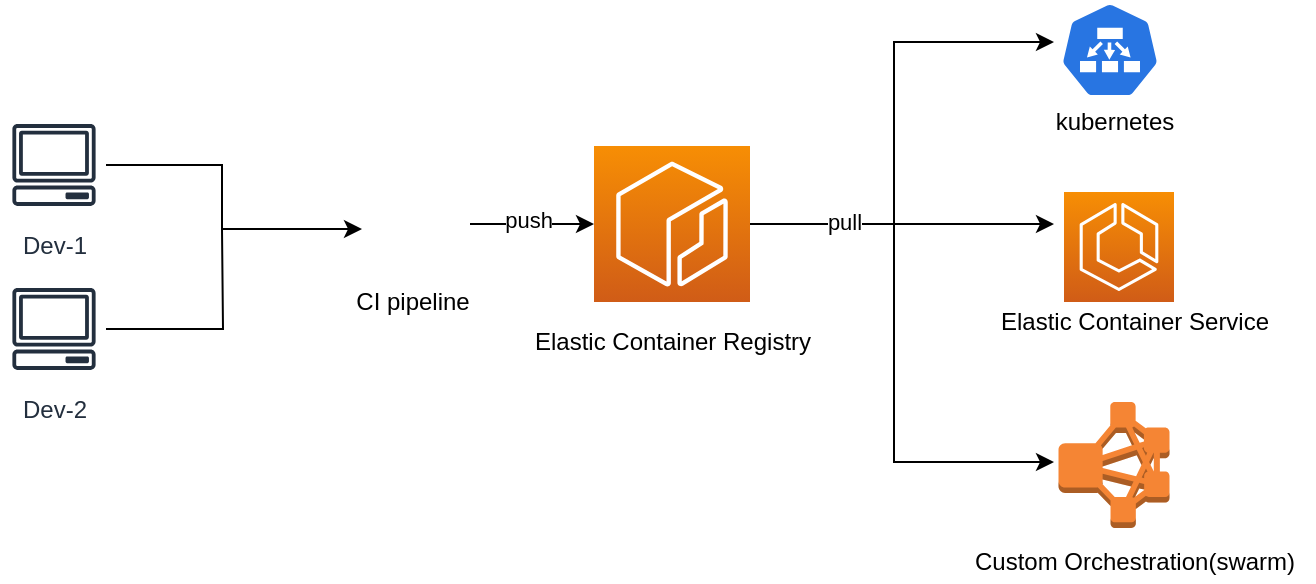 <mxfile version="14.9.0" type="github"><diagram id="hem6nUy_On-hdqZF-iF0" name="Page-1"><mxGraphModel dx="946" dy="472" grid="1" gridSize="10" guides="1" tooltips="1" connect="1" arrows="1" fold="1" page="1" pageScale="1" pageWidth="850" pageHeight="1100" math="0" shadow="0"><root><mxCell id="0"/><mxCell id="1" parent="0"/><mxCell id="odUK1ffSidhHC_0QaOA3-1" style="edgeStyle=orthogonalEdgeStyle;rounded=0;orthogonalLoop=1;jettySize=auto;html=1;startArrow=none;startFill=0;" edge="1" parent="1" source="odUK1ffSidhHC_0QaOA3-2"><mxGeometry relative="1" as="geometry"><mxPoint x="324" y="173.5" as="targetPoint"/><Array as="points"><mxPoint x="254" y="141.5"/><mxPoint x="254" y="173.5"/></Array></mxGeometry></mxCell><mxCell id="odUK1ffSidhHC_0QaOA3-2" value="Dev-1" style="outlineConnect=0;fontColor=#232F3E;gradientColor=none;strokeColor=#232F3E;fillColor=#ffffff;dashed=0;verticalLabelPosition=bottom;verticalAlign=top;align=center;html=1;fontSize=12;fontStyle=0;aspect=fixed;shape=mxgraph.aws4.resourceIcon;resIcon=mxgraph.aws4.client;" vertex="1" parent="1"><mxGeometry x="144" y="115.5" width="52" height="52" as="geometry"/></mxCell><mxCell id="odUK1ffSidhHC_0QaOA3-3" style="edgeStyle=orthogonalEdgeStyle;rounded=0;orthogonalLoop=1;jettySize=auto;html=1;startArrow=none;startFill=0;endArrow=none;endFill=0;" edge="1" parent="1" source="odUK1ffSidhHC_0QaOA3-4"><mxGeometry relative="1" as="geometry"><mxPoint x="254" y="173.5" as="targetPoint"/></mxGeometry></mxCell><mxCell id="odUK1ffSidhHC_0QaOA3-4" value="Dev-2" style="outlineConnect=0;fontColor=#232F3E;gradientColor=none;strokeColor=#232F3E;fillColor=#ffffff;dashed=0;verticalLabelPosition=bottom;verticalAlign=top;align=center;html=1;fontSize=12;fontStyle=0;aspect=fixed;shape=mxgraph.aws4.resourceIcon;resIcon=mxgraph.aws4.client;" vertex="1" parent="1"><mxGeometry x="144" y="197.5" width="52" height="52" as="geometry"/></mxCell><mxCell id="odUK1ffSidhHC_0QaOA3-5" style="edgeStyle=orthogonalEdgeStyle;rounded=0;orthogonalLoop=1;jettySize=auto;html=1;" edge="1" parent="1" source="odUK1ffSidhHC_0QaOA3-7"><mxGeometry relative="1" as="geometry"><mxPoint x="440" y="171" as="targetPoint"/></mxGeometry></mxCell><mxCell id="odUK1ffSidhHC_0QaOA3-6" value="push" style="edgeLabel;html=1;align=center;verticalAlign=middle;resizable=0;points=[];" vertex="1" connectable="0" parent="odUK1ffSidhHC_0QaOA3-5"><mxGeometry x="-0.066" y="2" relative="1" as="geometry"><mxPoint as="offset"/></mxGeometry></mxCell><mxCell id="odUK1ffSidhHC_0QaOA3-7" value="" style="shape=image;html=1;verticalAlign=top;verticalLabelPosition=bottom;labelBackgroundColor=#ffffff;imageAspect=0;aspect=fixed;image=https://cdn4.iconfinder.com/data/icons/logos-brands-5/24/jenkins-128.png" vertex="1" parent="1"><mxGeometry x="320" y="142" width="58" height="58" as="geometry"/></mxCell><mxCell id="odUK1ffSidhHC_0QaOA3-8" value="CI pipeline" style="text;html=1;align=center;verticalAlign=middle;resizable=0;points=[];autosize=1;strokeColor=none;" vertex="1" parent="1"><mxGeometry x="314" y="200" width="70" height="20" as="geometry"/></mxCell><mxCell id="odUK1ffSidhHC_0QaOA3-22" style="edgeStyle=orthogonalEdgeStyle;rounded=0;orthogonalLoop=1;jettySize=auto;html=1;" edge="1" parent="1" source="odUK1ffSidhHC_0QaOA3-9"><mxGeometry relative="1" as="geometry"><mxPoint x="670" y="80" as="targetPoint"/><Array as="points"><mxPoint x="590" y="171"/><mxPoint x="590" y="80"/></Array></mxGeometry></mxCell><mxCell id="odUK1ffSidhHC_0QaOA3-23" style="edgeStyle=orthogonalEdgeStyle;rounded=0;orthogonalLoop=1;jettySize=auto;html=1;" edge="1" parent="1" source="odUK1ffSidhHC_0QaOA3-9"><mxGeometry relative="1" as="geometry"><mxPoint x="670" y="171" as="targetPoint"/></mxGeometry></mxCell><mxCell id="odUK1ffSidhHC_0QaOA3-24" style="edgeStyle=orthogonalEdgeStyle;rounded=0;orthogonalLoop=1;jettySize=auto;html=1;" edge="1" parent="1" source="odUK1ffSidhHC_0QaOA3-9"><mxGeometry relative="1" as="geometry"><mxPoint x="670" y="290" as="targetPoint"/><Array as="points"><mxPoint x="590" y="171"/><mxPoint x="590" y="290"/></Array></mxGeometry></mxCell><mxCell id="odUK1ffSidhHC_0QaOA3-25" value="pull" style="edgeLabel;html=1;align=center;verticalAlign=middle;resizable=0;points=[];" vertex="1" connectable="0" parent="odUK1ffSidhHC_0QaOA3-24"><mxGeometry x="-0.653" y="1" relative="1" as="geometry"><mxPoint as="offset"/></mxGeometry></mxCell><mxCell id="odUK1ffSidhHC_0QaOA3-9" value="" style="points=[[0,0,0],[0.25,0,0],[0.5,0,0],[0.75,0,0],[1,0,0],[0,1,0],[0.25,1,0],[0.5,1,0],[0.75,1,0],[1,1,0],[0,0.25,0],[0,0.5,0],[0,0.75,0],[1,0.25,0],[1,0.5,0],[1,0.75,0]];outlineConnect=0;fontColor=#232F3E;gradientColor=#F78E04;gradientDirection=north;fillColor=#D05C17;strokeColor=#ffffff;dashed=0;verticalLabelPosition=bottom;verticalAlign=top;align=center;html=1;fontSize=12;fontStyle=0;aspect=fixed;shape=mxgraph.aws4.resourceIcon;resIcon=mxgraph.aws4.ecr;" vertex="1" parent="1"><mxGeometry x="440" y="132" width="78" height="78" as="geometry"/></mxCell><mxCell id="odUK1ffSidhHC_0QaOA3-10" value="Elastic Container Registry" style="text;html=1;align=center;verticalAlign=middle;resizable=0;points=[];autosize=1;strokeColor=none;" vertex="1" parent="1"><mxGeometry x="404" y="220" width="150" height="20" as="geometry"/></mxCell><mxCell id="odUK1ffSidhHC_0QaOA3-13" value="" style="points=[[0,0,0],[0.25,0,0],[0.5,0,0],[0.75,0,0],[1,0,0],[0,1,0],[0.25,1,0],[0.5,1,0],[0.75,1,0],[1,1,0],[0,0.25,0],[0,0.5,0],[0,0.75,0],[1,0.25,0],[1,0.5,0],[1,0.75,0]];outlineConnect=0;fontColor=#232F3E;gradientColor=#F78E04;gradientDirection=north;fillColor=#D05C17;strokeColor=#ffffff;dashed=0;verticalLabelPosition=bottom;verticalAlign=top;align=center;html=1;fontSize=12;fontStyle=0;aspect=fixed;shape=mxgraph.aws4.resourceIcon;resIcon=mxgraph.aws4.ecs;" vertex="1" parent="1"><mxGeometry x="675" y="155" width="55" height="55" as="geometry"/></mxCell><mxCell id="odUK1ffSidhHC_0QaOA3-14" value="" style="html=1;dashed=0;whitespace=wrap;fillColor=#2875E2;strokeColor=#ffffff;points=[[0.005,0.63,0],[0.1,0.2,0],[0.9,0.2,0],[0.5,0,0],[0.995,0.63,0],[0.72,0.99,0],[0.5,1,0],[0.28,0.99,0]];shape=mxgraph.kubernetes.icon;prIcon=ep" vertex="1" parent="1"><mxGeometry x="673" y="60" width="50" height="48" as="geometry"/></mxCell><mxCell id="odUK1ffSidhHC_0QaOA3-17" value="kubernetes" style="text;html=1;align=center;verticalAlign=middle;resizable=0;points=[];autosize=1;strokeColor=none;" vertex="1" parent="1"><mxGeometry x="665" y="110" width="70" height="20" as="geometry"/></mxCell><mxCell id="odUK1ffSidhHC_0QaOA3-18" value="Elastic Container Service" style="text;html=1;align=center;verticalAlign=middle;resizable=0;points=[];autosize=1;strokeColor=none;" vertex="1" parent="1"><mxGeometry x="635" y="210" width="150" height="20" as="geometry"/></mxCell><mxCell id="odUK1ffSidhHC_0QaOA3-20" value="" style="outlineConnect=0;dashed=0;verticalLabelPosition=bottom;verticalAlign=top;align=center;html=1;shape=mxgraph.aws3.emr_cluster;fillColor=#F58534;gradientColor=none;" vertex="1" parent="1"><mxGeometry x="672.25" y="260" width="55.5" height="63" as="geometry"/></mxCell><mxCell id="odUK1ffSidhHC_0QaOA3-21" value="Custom Orchestration(swarm)" style="text;html=1;align=center;verticalAlign=middle;resizable=0;points=[];autosize=1;strokeColor=none;" vertex="1" parent="1"><mxGeometry x="620" y="330" width="180" height="20" as="geometry"/></mxCell></root></mxGraphModel></diagram></mxfile>